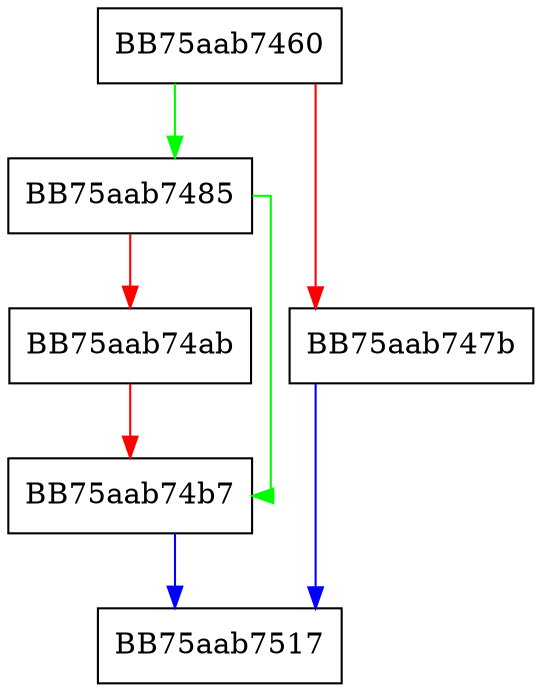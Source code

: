 digraph addFactory {
  node [shape="box"];
  graph [splines=ortho];
  BB75aab7460 -> BB75aab7485 [color="green"];
  BB75aab7460 -> BB75aab747b [color="red"];
  BB75aab747b -> BB75aab7517 [color="blue"];
  BB75aab7485 -> BB75aab74b7 [color="green"];
  BB75aab7485 -> BB75aab74ab [color="red"];
  BB75aab74ab -> BB75aab74b7 [color="red"];
  BB75aab74b7 -> BB75aab7517 [color="blue"];
}